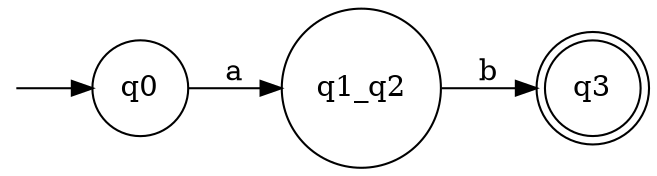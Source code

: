 digraph FiniteStateMachine {
	rankdir=LR;
	node [shape = doublecircle]; q3;
	node [shape = circle];
	start [shape=point, style=invis];
	start -> q0;
	q0 -> q1_q2 [label = "a"];
	q1_q2 -> q3 [label = "b"];
}